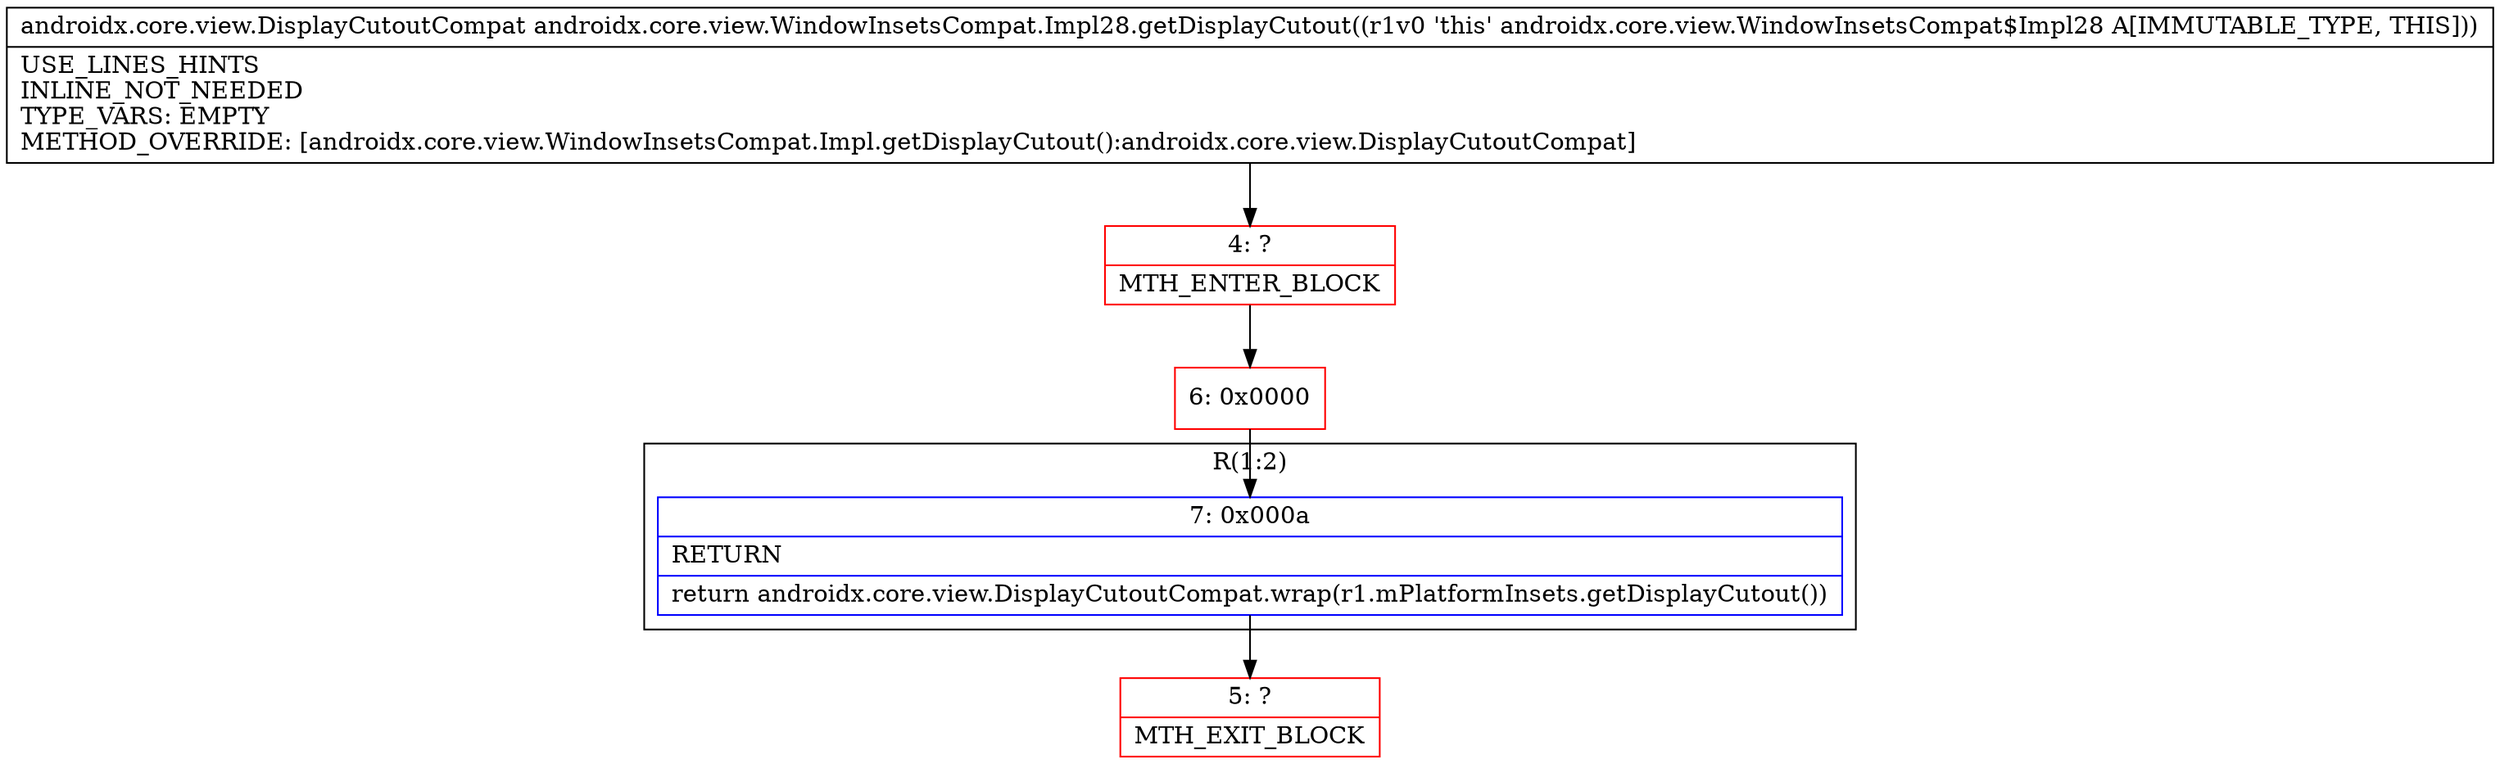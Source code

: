 digraph "CFG forandroidx.core.view.WindowInsetsCompat.Impl28.getDisplayCutout()Landroidx\/core\/view\/DisplayCutoutCompat;" {
subgraph cluster_Region_441474100 {
label = "R(1:2)";
node [shape=record,color=blue];
Node_7 [shape=record,label="{7\:\ 0x000a|RETURN\l|return androidx.core.view.DisplayCutoutCompat.wrap(r1.mPlatformInsets.getDisplayCutout())\l}"];
}
Node_4 [shape=record,color=red,label="{4\:\ ?|MTH_ENTER_BLOCK\l}"];
Node_6 [shape=record,color=red,label="{6\:\ 0x0000}"];
Node_5 [shape=record,color=red,label="{5\:\ ?|MTH_EXIT_BLOCK\l}"];
MethodNode[shape=record,label="{androidx.core.view.DisplayCutoutCompat androidx.core.view.WindowInsetsCompat.Impl28.getDisplayCutout((r1v0 'this' androidx.core.view.WindowInsetsCompat$Impl28 A[IMMUTABLE_TYPE, THIS]))  | USE_LINES_HINTS\lINLINE_NOT_NEEDED\lTYPE_VARS: EMPTY\lMETHOD_OVERRIDE: [androidx.core.view.WindowInsetsCompat.Impl.getDisplayCutout():androidx.core.view.DisplayCutoutCompat]\l}"];
MethodNode -> Node_4;Node_7 -> Node_5;
Node_4 -> Node_6;
Node_6 -> Node_7;
}

